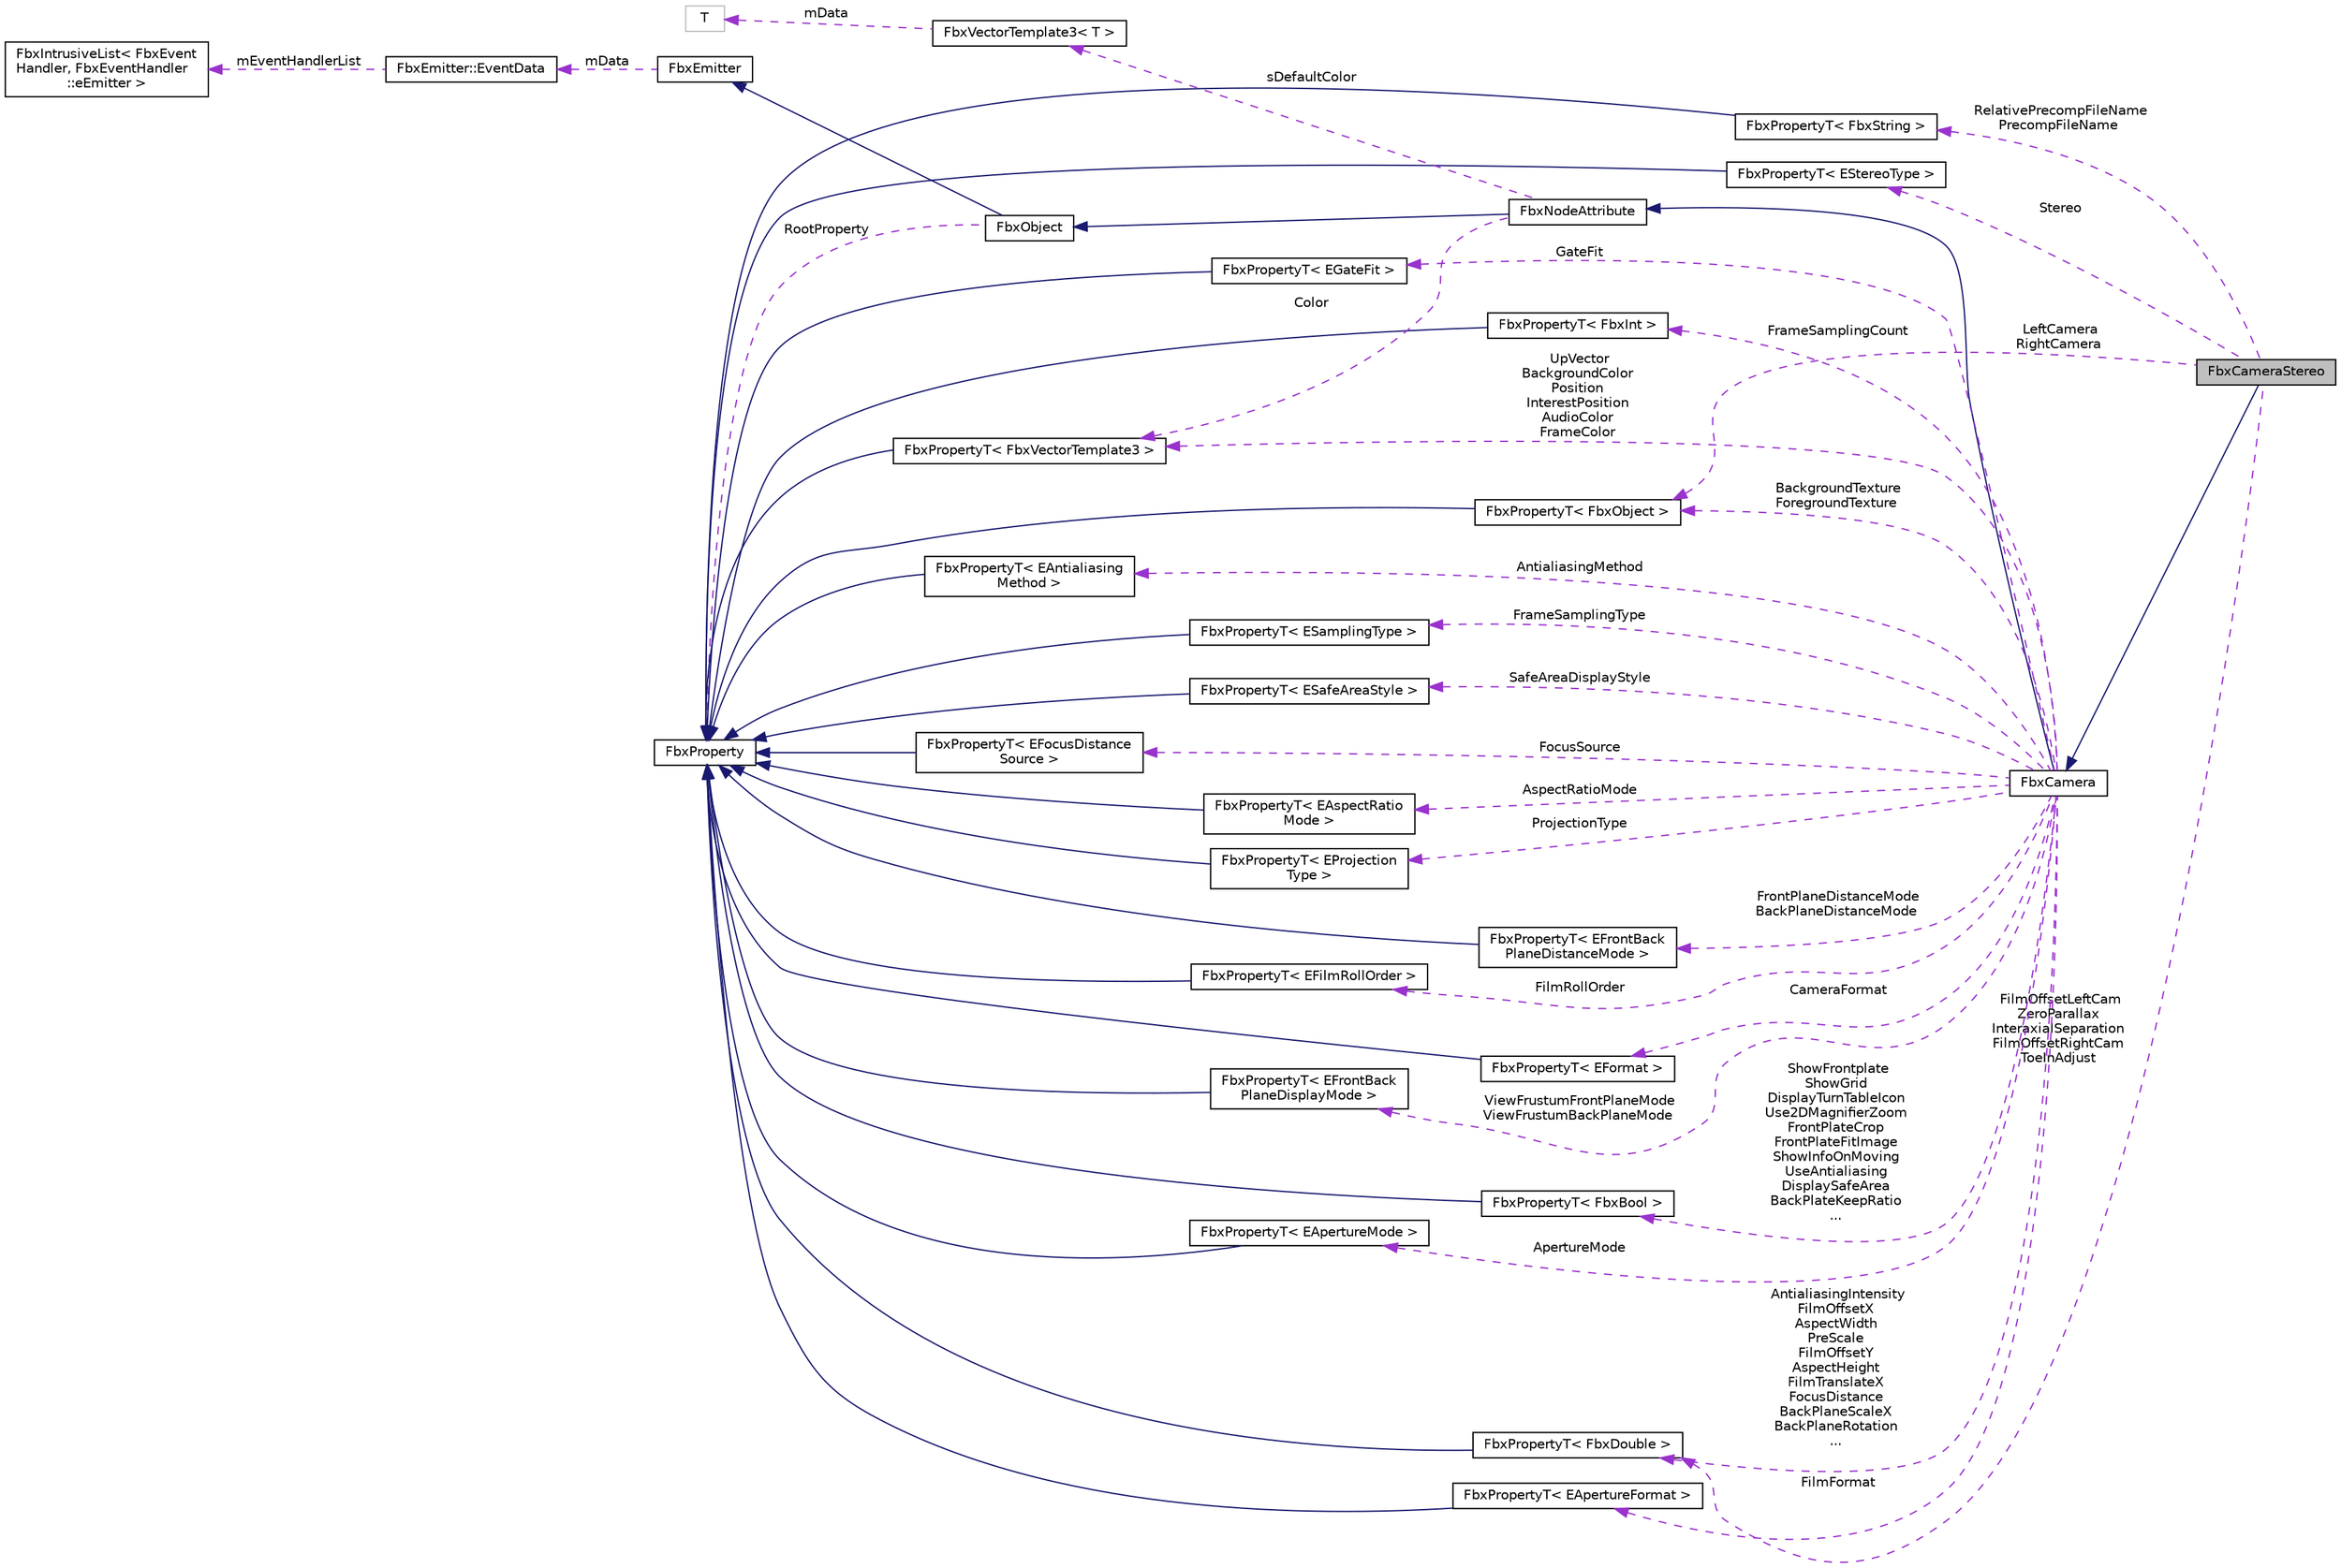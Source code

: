 digraph "FbxCameraStereo"
{
  edge [fontname="Helvetica",fontsize="10",labelfontname="Helvetica",labelfontsize="10"];
  node [fontname="Helvetica",fontsize="10",shape=record];
  rankdir="LR";
  Node5 [label="FbxCameraStereo",height=0.2,width=0.4,color="black", fillcolor="grey75", style="filled", fontcolor="black"];
  Node6 -> Node5 [dir="back",color="midnightblue",fontsize="10",style="solid",fontname="Helvetica"];
  Node6 [label="FbxCamera",height=0.2,width=0.4,color="black", fillcolor="white", style="filled",URL="$class_fbx_camera.html"];
  Node7 -> Node6 [dir="back",color="midnightblue",fontsize="10",style="solid",fontname="Helvetica"];
  Node7 [label="FbxNodeAttribute",height=0.2,width=0.4,color="black", fillcolor="white", style="filled",URL="$class_fbx_node_attribute.html",tooltip="This class is the base class to all types of node attributes.A node attribute is the content of a nod..."];
  Node8 -> Node7 [dir="back",color="midnightblue",fontsize="10",style="solid",fontname="Helvetica"];
  Node8 [label="FbxObject",height=0.2,width=0.4,color="black", fillcolor="white", style="filled",URL="$class_fbx_object.html"];
  Node9 -> Node8 [dir="back",color="midnightblue",fontsize="10",style="solid",fontname="Helvetica"];
  Node9 [label="FbxEmitter",height=0.2,width=0.4,color="black", fillcolor="white", style="filled",URL="$class_fbx_emitter.html"];
  Node10 -> Node9 [dir="back",color="darkorchid3",fontsize="10",style="dashed",label=" mData" ,fontname="Helvetica"];
  Node10 [label="FbxEmitter::EventData",height=0.2,width=0.4,color="black", fillcolor="white", style="filled",URL="$struct_fbx_emitter_1_1_event_data.html"];
  Node11 -> Node10 [dir="back",color="darkorchid3",fontsize="10",style="dashed",label=" mEventHandlerList" ,fontname="Helvetica"];
  Node11 [label="FbxIntrusiveList\< FbxEvent\lHandler, FbxEventHandler\l::eEmitter \>",height=0.2,width=0.4,color="black", fillcolor="white", style="filled",URL="$class_fbx_intrusive_list.html"];
  Node12 -> Node8 [dir="back",color="darkorchid3",fontsize="10",style="dashed",label=" RootProperty" ,fontname="Helvetica"];
  Node12 [label="FbxProperty",height=0.2,width=0.4,color="black", fillcolor="white", style="filled",URL="$class_fbx_property.html",tooltip="Class to hold user properties. "];
  Node13 -> Node7 [dir="back",color="darkorchid3",fontsize="10",style="dashed",label=" sDefaultColor" ,fontname="Helvetica"];
  Node13 [label="FbxVectorTemplate3\< T \>",height=0.2,width=0.4,color="black", fillcolor="white", style="filled",URL="$class_fbx_vector_template3.html"];
  Node14 -> Node13 [dir="back",color="darkorchid3",fontsize="10",style="dashed",label=" mData" ,fontname="Helvetica"];
  Node14 [label="T",height=0.2,width=0.4,color="grey75", fillcolor="white", style="filled"];
  Node15 -> Node7 [dir="back",color="darkorchid3",fontsize="10",style="dashed",label=" Color" ,fontname="Helvetica"];
  Node15 [label="FbxPropertyT\< FbxVectorTemplate3 \>",height=0.2,width=0.4,color="black", fillcolor="white", style="filled",URL="$class_fbx_property_t.html"];
  Node12 -> Node15 [dir="back",color="midnightblue",fontsize="10",style="solid",fontname="Helvetica"];
  Node16 -> Node6 [dir="back",color="darkorchid3",fontsize="10",style="dashed",label=" FrameSamplingType" ,fontname="Helvetica"];
  Node16 [label="FbxPropertyT\< ESamplingType \>",height=0.2,width=0.4,color="black", fillcolor="white", style="filled",URL="$class_fbx_property_t.html"];
  Node12 -> Node16 [dir="back",color="midnightblue",fontsize="10",style="solid",fontname="Helvetica"];
  Node17 -> Node6 [dir="back",color="darkorchid3",fontsize="10",style="dashed",label=" SafeAreaDisplayStyle" ,fontname="Helvetica"];
  Node17 [label="FbxPropertyT\< ESafeAreaStyle \>",height=0.2,width=0.4,color="black", fillcolor="white", style="filled",URL="$class_fbx_property_t.html"];
  Node12 -> Node17 [dir="back",color="midnightblue",fontsize="10",style="solid",fontname="Helvetica"];
  Node18 -> Node6 [dir="back",color="darkorchid3",fontsize="10",style="dashed",label=" BackgroundTexture\nForegroundTexture" ,fontname="Helvetica"];
  Node18 [label="FbxPropertyT\< FbxObject \>",height=0.2,width=0.4,color="black", fillcolor="white", style="filled",URL="$class_fbx_property_t.html"];
  Node12 -> Node18 [dir="back",color="midnightblue",fontsize="10",style="solid",fontname="Helvetica"];
  Node19 -> Node6 [dir="back",color="darkorchid3",fontsize="10",style="dashed",label=" AspectRatioMode" ,fontname="Helvetica"];
  Node19 [label="FbxPropertyT\< EAspectRatio\lMode \>",height=0.2,width=0.4,color="black", fillcolor="white", style="filled",URL="$class_fbx_property_t.html"];
  Node12 -> Node19 [dir="back",color="midnightblue",fontsize="10",style="solid",fontname="Helvetica"];
  Node20 -> Node6 [dir="back",color="darkorchid3",fontsize="10",style="dashed",label=" ProjectionType" ,fontname="Helvetica"];
  Node20 [label="FbxPropertyT\< EProjection\lType \>",height=0.2,width=0.4,color="black", fillcolor="white", style="filled",URL="$class_fbx_property_t.html"];
  Node12 -> Node20 [dir="back",color="midnightblue",fontsize="10",style="solid",fontname="Helvetica"];
  Node21 -> Node6 [dir="back",color="darkorchid3",fontsize="10",style="dashed",label=" FrontPlaneDistanceMode\nBackPlaneDistanceMode" ,fontname="Helvetica"];
  Node21 [label="FbxPropertyT\< EFrontBack\lPlaneDistanceMode \>",height=0.2,width=0.4,color="black", fillcolor="white", style="filled",URL="$class_fbx_property_t.html"];
  Node12 -> Node21 [dir="back",color="midnightblue",fontsize="10",style="solid",fontname="Helvetica"];
  Node22 -> Node6 [dir="back",color="darkorchid3",fontsize="10",style="dashed",label=" FilmRollOrder" ,fontname="Helvetica"];
  Node22 [label="FbxPropertyT\< EFilmRollOrder \>",height=0.2,width=0.4,color="black", fillcolor="white", style="filled",URL="$class_fbx_property_t.html"];
  Node12 -> Node22 [dir="back",color="midnightblue",fontsize="10",style="solid",fontname="Helvetica"];
  Node23 -> Node6 [dir="back",color="darkorchid3",fontsize="10",style="dashed",label=" CameraFormat" ,fontname="Helvetica"];
  Node23 [label="FbxPropertyT\< EFormat \>",height=0.2,width=0.4,color="black", fillcolor="white", style="filled",URL="$class_fbx_property_t.html"];
  Node12 -> Node23 [dir="back",color="midnightblue",fontsize="10",style="solid",fontname="Helvetica"];
  Node24 -> Node6 [dir="back",color="darkorchid3",fontsize="10",style="dashed",label=" AntialiasingIntensity\nFilmOffsetX\nAspectWidth\nPreScale\nFilmOffsetY\nAspectHeight\nFilmTranslateX\nFocusDistance\nBackPlaneScaleX\nBackPlaneRotation\n..." ,fontname="Helvetica"];
  Node24 [label="FbxPropertyT\< FbxDouble \>",height=0.2,width=0.4,color="black", fillcolor="white", style="filled",URL="$class_fbx_property_t.html"];
  Node12 -> Node24 [dir="back",color="midnightblue",fontsize="10",style="solid",fontname="Helvetica"];
  Node25 -> Node6 [dir="back",color="darkorchid3",fontsize="10",style="dashed",label=" ViewFrustumFrontPlaneMode\nViewFrustumBackPlaneMode" ,fontname="Helvetica"];
  Node25 [label="FbxPropertyT\< EFrontBack\lPlaneDisplayMode \>",height=0.2,width=0.4,color="black", fillcolor="white", style="filled",URL="$class_fbx_property_t.html"];
  Node12 -> Node25 [dir="back",color="midnightblue",fontsize="10",style="solid",fontname="Helvetica"];
  Node26 -> Node6 [dir="back",color="darkorchid3",fontsize="10",style="dashed",label=" ShowFrontplate\nShowGrid\nDisplayTurnTableIcon\nUse2DMagnifierZoom\nFrontPlateCrop\nFrontPlateFitImage\nShowInfoOnMoving\nUseAntialiasing\nDisplaySafeArea\nBackPlateKeepRatio\n..." ,fontname="Helvetica"];
  Node26 [label="FbxPropertyT\< FbxBool \>",height=0.2,width=0.4,color="black", fillcolor="white", style="filled",URL="$class_fbx_property_t.html"];
  Node12 -> Node26 [dir="back",color="midnightblue",fontsize="10",style="solid",fontname="Helvetica"];
  Node27 -> Node6 [dir="back",color="darkorchid3",fontsize="10",style="dashed",label=" ApertureMode" ,fontname="Helvetica"];
  Node27 [label="FbxPropertyT\< EApertureMode \>",height=0.2,width=0.4,color="black", fillcolor="white", style="filled",URL="$class_fbx_property_t.html"];
  Node12 -> Node27 [dir="back",color="midnightblue",fontsize="10",style="solid",fontname="Helvetica"];
  Node15 -> Node6 [dir="back",color="darkorchid3",fontsize="10",style="dashed",label=" UpVector\nBackgroundColor\nPosition\nInterestPosition\nAudioColor\nFrameColor" ,fontname="Helvetica"];
  Node28 -> Node6 [dir="back",color="darkorchid3",fontsize="10",style="dashed",label=" FilmFormat" ,fontname="Helvetica"];
  Node28 [label="FbxPropertyT\< EApertureFormat \>",height=0.2,width=0.4,color="black", fillcolor="white", style="filled",URL="$class_fbx_property_t.html"];
  Node12 -> Node28 [dir="back",color="midnightblue",fontsize="10",style="solid",fontname="Helvetica"];
  Node29 -> Node6 [dir="back",color="darkorchid3",fontsize="10",style="dashed",label=" GateFit" ,fontname="Helvetica"];
  Node29 [label="FbxPropertyT\< EGateFit \>",height=0.2,width=0.4,color="black", fillcolor="white", style="filled",URL="$class_fbx_property_t.html"];
  Node12 -> Node29 [dir="back",color="midnightblue",fontsize="10",style="solid",fontname="Helvetica"];
  Node30 -> Node6 [dir="back",color="darkorchid3",fontsize="10",style="dashed",label=" FrameSamplingCount" ,fontname="Helvetica"];
  Node30 [label="FbxPropertyT\< FbxInt \>",height=0.2,width=0.4,color="black", fillcolor="white", style="filled",URL="$class_fbx_property_t.html"];
  Node12 -> Node30 [dir="back",color="midnightblue",fontsize="10",style="solid",fontname="Helvetica"];
  Node31 -> Node6 [dir="back",color="darkorchid3",fontsize="10",style="dashed",label=" AntialiasingMethod" ,fontname="Helvetica"];
  Node31 [label="FbxPropertyT\< EAntialiasing\lMethod \>",height=0.2,width=0.4,color="black", fillcolor="white", style="filled",URL="$class_fbx_property_t.html"];
  Node12 -> Node31 [dir="back",color="midnightblue",fontsize="10",style="solid",fontname="Helvetica"];
  Node32 -> Node6 [dir="back",color="darkorchid3",fontsize="10",style="dashed",label=" FocusSource" ,fontname="Helvetica"];
  Node32 [label="FbxPropertyT\< EFocusDistance\lSource \>",height=0.2,width=0.4,color="black", fillcolor="white", style="filled",URL="$class_fbx_property_t.html"];
  Node12 -> Node32 [dir="back",color="midnightblue",fontsize="10",style="solid",fontname="Helvetica"];
  Node33 -> Node5 [dir="back",color="darkorchid3",fontsize="10",style="dashed",label=" RelativePrecompFileName\nPrecompFileName" ,fontname="Helvetica"];
  Node33 [label="FbxPropertyT\< FbxString \>",height=0.2,width=0.4,color="black", fillcolor="white", style="filled",URL="$class_fbx_property_t.html"];
  Node12 -> Node33 [dir="back",color="midnightblue",fontsize="10",style="solid",fontname="Helvetica"];
  Node18 -> Node5 [dir="back",color="darkorchid3",fontsize="10",style="dashed",label=" LeftCamera\nRightCamera" ,fontname="Helvetica"];
  Node24 -> Node5 [dir="back",color="darkorchid3",fontsize="10",style="dashed",label=" FilmOffsetLeftCam\nZeroParallax\nInteraxialSeparation\nFilmOffsetRightCam\nToeInAdjust" ,fontname="Helvetica"];
  Node34 -> Node5 [dir="back",color="darkorchid3",fontsize="10",style="dashed",label=" Stereo" ,fontname="Helvetica"];
  Node34 [label="FbxPropertyT\< EStereoType \>",height=0.2,width=0.4,color="black", fillcolor="white", style="filled",URL="$class_fbx_property_t.html"];
  Node12 -> Node34 [dir="back",color="midnightblue",fontsize="10",style="solid",fontname="Helvetica"];
}
